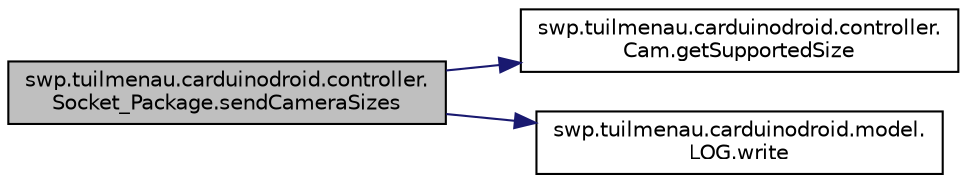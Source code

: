 digraph "swp.tuilmenau.carduinodroid.controller.Socket_Package.sendCameraSizes"
{
  edge [fontname="Helvetica",fontsize="10",labelfontname="Helvetica",labelfontsize="10"];
  node [fontname="Helvetica",fontsize="10",shape=record];
  rankdir="LR";
  Node1 [label="swp.tuilmenau.carduinodroid.controller.\lSocket_Package.sendCameraSizes",height=0.2,width=0.4,color="black", fillcolor="grey75", style="filled", fontcolor="black"];
  Node1 -> Node2 [color="midnightblue",fontsize="10",style="solid",fontname="Helvetica"];
  Node2 [label="swp.tuilmenau.carduinodroid.controller.\lCam.getSupportedSize",height=0.2,width=0.4,color="black", fillcolor="white", style="filled",URL="$classswp_1_1tuilmenau_1_1carduinodroid_1_1controller_1_1_cam.html#aaea0b22ca98286ebc752799baf919457"];
  Node1 -> Node3 [color="midnightblue",fontsize="10",style="solid",fontname="Helvetica"];
  Node3 [label="swp.tuilmenau.carduinodroid.model.\lLOG.write",height=0.2,width=0.4,color="black", fillcolor="white", style="filled",URL="$classswp_1_1tuilmenau_1_1carduinodroid_1_1model_1_1_l_o_g.html#a07a373e26dd4618bab84def0c899635a"];
}
